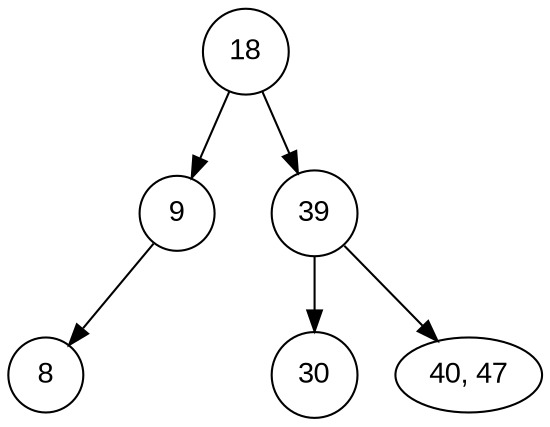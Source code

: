 digraph BST {
  node [fontname="Arial", shape=circle];

	/* 2039 [label="9, 20, 39", shape=oval]; */
	18->9
	18->39
	9->8
	null0 [shape=none, label=""]
	9->null0 [style=invis];
	39->30
	4047[label="40, 47", shape=oval]
	39->4047;

}
